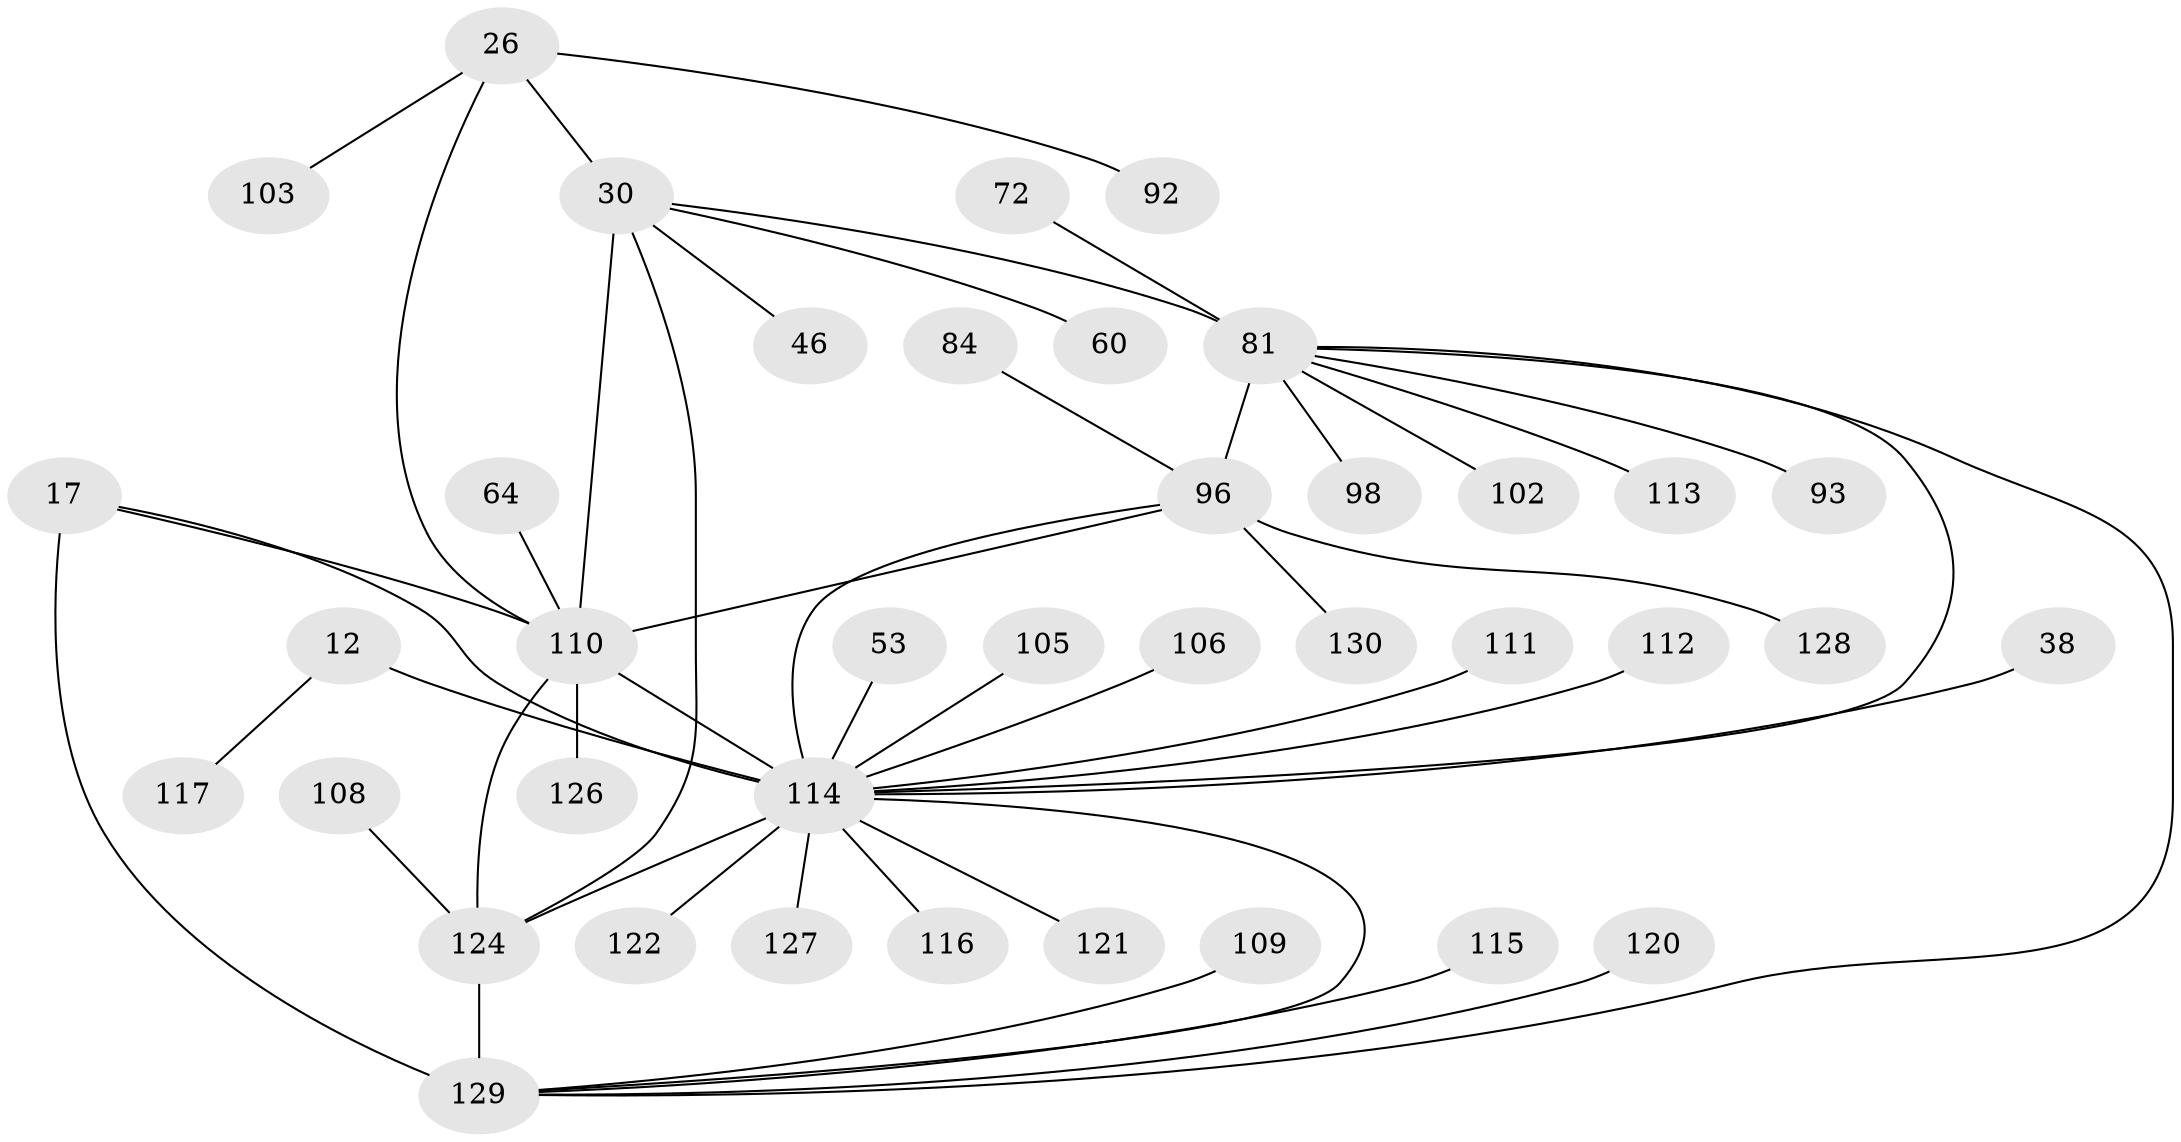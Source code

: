 // original degree distribution, {10: 0.038461538461538464, 13: 0.015384615384615385, 7: 0.015384615384615385, 6: 0.038461538461538464, 9: 0.05384615384615385, 14: 0.007692307692307693, 5: 0.023076923076923078, 12: 0.007692307692307693, 8: 0.023076923076923078, 11: 0.007692307692307693, 1: 0.5076923076923077, 2: 0.2, 3: 0.038461538461538464, 4: 0.023076923076923078}
// Generated by graph-tools (version 1.1) at 2025/58/03/04/25 21:58:51]
// undirected, 39 vertices, 48 edges
graph export_dot {
graph [start="1"]
  node [color=gray90,style=filled];
  12 [super="+7"];
  17 [super="+16"];
  26 [super="+25"];
  30 [super="+27"];
  38;
  46 [super="+33"];
  53;
  60;
  64;
  72;
  81 [super="+44+48+5+61"];
  84 [super="+57"];
  92;
  93;
  96 [super="+6+34+37+47+52+58+4+43+74"];
  98;
  102 [super="+39"];
  103;
  105 [super="+101"];
  106 [super="+95"];
  108;
  109;
  110 [super="+73+29"];
  111 [super="+83"];
  112;
  113;
  114 [super="+107+41+50+51+68+10+77+55+56+82+88+94+97+100+104+75"];
  115;
  116;
  117;
  120 [super="+45"];
  121;
  122 [super="+71"];
  124 [super="+119+69+76+86+89+22"];
  126;
  127;
  128 [super="+123"];
  129 [super="+14+18+31+49+59+67+80+90+91+99+118"];
  130 [super="+70+85+87+125"];
  12 -- 117;
  12 -- 114 [weight=8];
  17 -- 110;
  17 -- 129 [weight=8];
  17 -- 114;
  26 -- 30 [weight=4];
  26 -- 103;
  26 -- 92;
  26 -- 110 [weight=4];
  30 -- 60;
  30 -- 81 [weight=2];
  30 -- 124;
  30 -- 46;
  30 -- 110 [weight=5];
  38 -- 114;
  53 -- 114;
  64 -- 110;
  72 -- 81;
  81 -- 129 [weight=2];
  81 -- 98;
  81 -- 102;
  81 -- 113;
  81 -- 93;
  81 -- 114 [weight=3];
  81 -- 96 [weight=8];
  84 -- 96;
  96 -- 130;
  96 -- 110;
  96 -- 114 [weight=2];
  96 -- 128;
  105 -- 114;
  106 -- 114;
  108 -- 124;
  109 -- 129;
  110 -- 126;
  110 -- 114 [weight=4];
  110 -- 124;
  111 -- 114;
  112 -- 114;
  114 -- 129 [weight=3];
  114 -- 116;
  114 -- 121;
  114 -- 122;
  114 -- 127;
  114 -- 124 [weight=10];
  115 -- 129;
  120 -- 129;
  124 -- 129 [weight=2];
}
